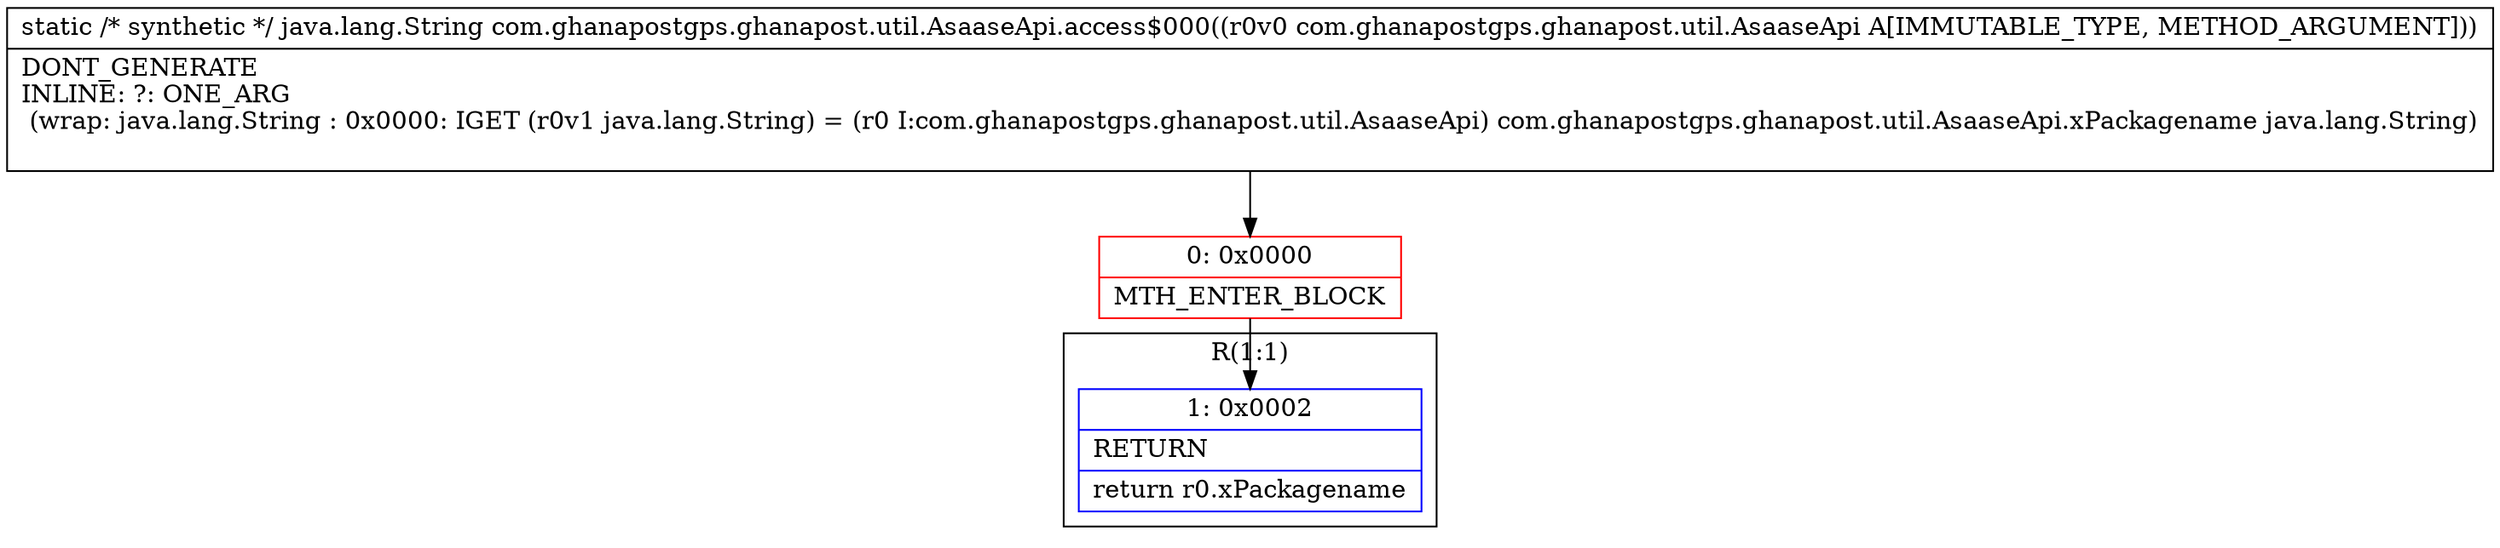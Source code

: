 digraph "CFG forcom.ghanapostgps.ghanapost.util.AsaaseApi.access$000(Lcom\/ghanapostgps\/ghanapost\/util\/AsaaseApi;)Ljava\/lang\/String;" {
subgraph cluster_Region_444099633 {
label = "R(1:1)";
node [shape=record,color=blue];
Node_1 [shape=record,label="{1\:\ 0x0002|RETURN\l|return r0.xPackagename\l}"];
}
Node_0 [shape=record,color=red,label="{0\:\ 0x0000|MTH_ENTER_BLOCK\l}"];
MethodNode[shape=record,label="{static \/* synthetic *\/ java.lang.String com.ghanapostgps.ghanapost.util.AsaaseApi.access$000((r0v0 com.ghanapostgps.ghanapost.util.AsaaseApi A[IMMUTABLE_TYPE, METHOD_ARGUMENT]))  | DONT_GENERATE\lINLINE: ?: ONE_ARG  \l  (wrap: java.lang.String : 0x0000: IGET  (r0v1 java.lang.String) = (r0 I:com.ghanapostgps.ghanapost.util.AsaaseApi) com.ghanapostgps.ghanapost.util.AsaaseApi.xPackagename java.lang.String)\l\l}"];
MethodNode -> Node_0;
Node_0 -> Node_1;
}


